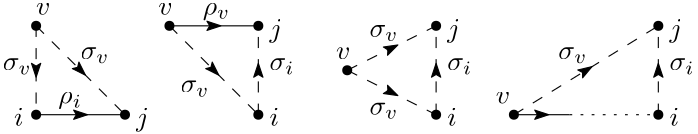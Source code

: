 <?xml version="1.0"?>
<!DOCTYPE ipe SYSTEM "ipe.dtd">
<ipe version="70218" creator="Ipe 7.2.24">
<info created="D:20241009130945" modified="D:20241009132119"/>
<ipestyle name="basic">
<symbol name="arrow/arc(spx)">
<path stroke="sym-stroke" fill="sym-stroke" pen="sym-pen">
0 0 m
-1 0.333 l
-1 -0.333 l
h
</path>
</symbol>
<symbol name="arrow/farc(spx)">
<path stroke="sym-stroke" fill="white" pen="sym-pen">
0 0 m
-1 0.333 l
-1 -0.333 l
h
</path>
</symbol>
<symbol name="arrow/ptarc(spx)">
<path stroke="sym-stroke" fill="sym-stroke" pen="sym-pen">
0 0 m
-1 0.333 l
-0.8 0 l
-1 -0.333 l
h
</path>
</symbol>
<symbol name="arrow/fptarc(spx)">
<path stroke="sym-stroke" fill="white" pen="sym-pen">
0 0 m
-1 0.333 l
-0.8 0 l
-1 -0.333 l
h
</path>
</symbol>
<symbol name="mark/circle(sx)" transformations="translations">
<path fill="sym-stroke">
0.6 0 0 0.6 0 0 e
0.4 0 0 0.4 0 0 e
</path>
</symbol>
<symbol name="mark/disk(sx)" transformations="translations">
<path fill="sym-stroke">
0.6 0 0 0.6 0 0 e
</path>
</symbol>
<symbol name="mark/fdisk(sfx)" transformations="translations">
<group>
<path fill="sym-fill">
0.5 0 0 0.5 0 0 e
</path>
<path fill="sym-stroke" fillrule="eofill">
0.6 0 0 0.6 0 0 e
0.4 0 0 0.4 0 0 e
</path>
</group>
</symbol>
<symbol name="mark/box(sx)" transformations="translations">
<path fill="sym-stroke" fillrule="eofill">
-0.6 -0.6 m
0.6 -0.6 l
0.6 0.6 l
-0.6 0.6 l
h
-0.4 -0.4 m
0.4 -0.4 l
0.4 0.4 l
-0.4 0.4 l
h
</path>
</symbol>
<symbol name="mark/square(sx)" transformations="translations">
<path fill="sym-stroke">
-0.6 -0.6 m
0.6 -0.6 l
0.6 0.6 l
-0.6 0.6 l
h
</path>
</symbol>
<symbol name="mark/fsquare(sfx)" transformations="translations">
<group>
<path fill="sym-fill">
-0.5 -0.5 m
0.5 -0.5 l
0.5 0.5 l
-0.5 0.5 l
h
</path>
<path fill="sym-stroke" fillrule="eofill">
-0.6 -0.6 m
0.6 -0.6 l
0.6 0.6 l
-0.6 0.6 l
h
-0.4 -0.4 m
0.4 -0.4 l
0.4 0.4 l
-0.4 0.4 l
h
</path>
</group>
</symbol>
<symbol name="mark/cross(sx)" transformations="translations">
<group>
<path fill="sym-stroke">
-0.43 -0.57 m
0.57 0.43 l
0.43 0.57 l
-0.57 -0.43 l
h
</path>
<path fill="sym-stroke">
-0.43 0.57 m
0.57 -0.43 l
0.43 -0.57 l
-0.57 0.43 l
h
</path>
</group>
</symbol>
<symbol name="arrow/fnormal(spx)">
<path stroke="sym-stroke" fill="white" pen="sym-pen">
0 0 m
-1 0.333 l
-1 -0.333 l
h
</path>
</symbol>
<symbol name="arrow/pointed(spx)">
<path stroke="sym-stroke" fill="sym-stroke" pen="sym-pen">
0 0 m
-1 0.333 l
-0.8 0 l
-1 -0.333 l
h
</path>
</symbol>
<symbol name="arrow/fpointed(spx)">
<path stroke="sym-stroke" fill="white" pen="sym-pen">
0 0 m
-1 0.333 l
-0.8 0 l
-1 -0.333 l
h
</path>
</symbol>
<symbol name="arrow/linear(spx)">
<path stroke="sym-stroke" pen="sym-pen">
-1 0.333 m
0 0 l
-1 -0.333 l
</path>
</symbol>
<symbol name="arrow/fdouble(spx)">
<path stroke="sym-stroke" fill="white" pen="sym-pen">
0 0 m
-1 0.333 l
-1 -0.333 l
h
-1 0 m
-2 0.333 l
-2 -0.333 l
h
</path>
</symbol>
<symbol name="arrow/double(spx)">
<path stroke="sym-stroke" fill="sym-stroke" pen="sym-pen">
0 0 m
-1 0.333 l
-1 -0.333 l
h
-1 0 m
-2 0.333 l
-2 -0.333 l
h
</path>
</symbol>
<symbol name="arrow/mid-normal(spx)">
<path stroke="sym-stroke" fill="sym-stroke" pen="sym-pen">
0.5 0 m
-0.5 0.333 l
-0.5 -0.333 l
h
</path>
</symbol>
<symbol name="arrow/mid-fnormal(spx)">
<path stroke="sym-stroke" fill="white" pen="sym-pen">
0.5 0 m
-0.5 0.333 l
-0.5 -0.333 l
h
</path>
</symbol>
<symbol name="arrow/mid-pointed(spx)">
<path stroke="sym-stroke" fill="sym-stroke" pen="sym-pen">
0.5 0 m
-0.5 0.333 l
-0.3 0 l
-0.5 -0.333 l
h
</path>
</symbol>
<symbol name="arrow/mid-fpointed(spx)">
<path stroke="sym-stroke" fill="white" pen="sym-pen">
0.5 0 m
-0.5 0.333 l
-0.3 0 l
-0.5 -0.333 l
h
</path>
</symbol>
<symbol name="arrow/mid-double(spx)">
<path stroke="sym-stroke" fill="sym-stroke" pen="sym-pen">
1 0 m
0 0.333 l
0 -0.333 l
h
0 0 m
-1 0.333 l
-1 -0.333 l
h
</path>
</symbol>
<symbol name="arrow/mid-fdouble(spx)">
<path stroke="sym-stroke" fill="white" pen="sym-pen">
1 0 m
0 0.333 l
0 -0.333 l
h
0 0 m
-1 0.333 l
-1 -0.333 l
h
</path>
</symbol>
<anglesize name="22.5 deg" value="22.5"/>
<anglesize name="30 deg" value="30"/>
<anglesize name="45 deg" value="45"/>
<anglesize name="60 deg" value="60"/>
<anglesize name="90 deg" value="90"/>
<arrowsize name="large" value="10"/>
<arrowsize name="small" value="5"/>
<arrowsize name="tiny" value="3"/>
<color name="blue" value="0 0 1"/>
<color name="brown" value="0.647 0.165 0.165"/>
<color name="darkblue" value="0 0 0.545"/>
<color name="darkcyan" value="0 0.545 0.545"/>
<color name="darkgray" value="0.663"/>
<color name="darkgreen" value="0 0.392 0"/>
<color name="darkmagenta" value="0.545 0 0.545"/>
<color name="darkorange" value="1 0.549 0"/>
<color name="darkred" value="0.545 0 0"/>
<color name="gold" value="1 0.843 0"/>
<color name="gray" value="0.745"/>
<color name="green" value="0 1 0"/>
<color name="lightblue" value="0.678 0.847 0.902"/>
<color name="lightcyan" value="0.878 1 1"/>
<color name="lightgray" value="0.827"/>
<color name="lightgreen" value="0.565 0.933 0.565"/>
<color name="lightyellow" value="1 1 0.878"/>
<color name="navy" value="0 0 0.502"/>
<color name="orange" value="1 0.647 0"/>
<color name="pink" value="1 0.753 0.796"/>
<color name="purple" value="0.627 0.125 0.941"/>
<color name="red" value="1 0 0"/>
<color name="seagreen" value="0.18 0.545 0.341"/>
<color name="turquoise" value="0.251 0.878 0.816"/>
<color name="violet" value="0.933 0.51 0.933"/>
<color name="yellow" value="1 1 0"/>
<dashstyle name="dash dot dotted" value="[4 2 1 2 1 2] 0"/>
<dashstyle name="dash dotted" value="[4 2 1 2] 0"/>
<dashstyle name="dashed" value="[4] 0"/>
<dashstyle name="dotted" value="[1 3] 0"/>
<gridsize name="10 pts (~3.5 mm)" value="10"/>
<gridsize name="14 pts (~5 mm)" value="14"/>
<gridsize name="16 pts (~6 mm)" value="16"/>
<gridsize name="20 pts (~7 mm)" value="20"/>
<gridsize name="28 pts (~10 mm)" value="28"/>
<gridsize name="32 pts (~12 mm)" value="32"/>
<gridsize name="4 pts" value="4"/>
<gridsize name="56 pts (~20 mm)" value="56"/>
<gridsize name="8 pts (~3 mm)" value="8"/>
<opacity name="10%" value="0.1"/>
<opacity name="30%" value="0.3"/>
<opacity name="50%" value="0.5"/>
<opacity name="75%" value="0.75"/>
<pen name="fat" value="1.2"/>
<pen name="heavier" value="0.8"/>
<pen name="ultrafat" value="2"/>
<symbolsize name="large" value="5"/>
<symbolsize name="small" value="2"/>
<symbolsize name="tiny" value="1.1"/>
<textsize name="Huge" value="\Huge"/>
<textsize name="LARGE" value="\LARGE"/>
<textsize name="Large" value="\Large"/>
<textsize name="footnote" value="\footnotesize"/>
<textsize name="huge" value="\huge"/>
<textsize name="large" value="\large"/>
<textsize name="small" value="\small"/>
<textsize name="tiny" value="\tiny"/>
<textstyle name="center" begin="\begin{center}" end="\end{center}"/>
<textstyle name="item" begin="\begin{itemize}\item{}" end="\end{itemize}"/>
<textstyle name="itemize" begin="\begin{itemize}" end="\end{itemize}"/>
<tiling name="falling" angle="-60" step="4" width="1"/>
<tiling name="rising" angle="30" step="4" width="1"/>
</ipestyle>
<page>
<layer name="alpha"/>
<view layers="alpha" active="alpha"/>
<use layer="alpha" name="mark/disk(sx)" pos="144 768" size="normal" stroke="black"/>
<use name="mark/disk(sx)" pos="144 736" size="normal" stroke="black"/>
<use name="mark/disk(sx)" pos="176 736" size="normal" stroke="black"/>
<use matrix="1 0 0 1 -16 0" name="mark/disk(sx)" pos="208 768" size="normal" stroke="black"/>
<use matrix="1 0 0 1 -16 0" name="mark/disk(sx)" pos="240 768" size="normal" stroke="black"/>
<use matrix="1 0 0 1 -16 0" name="mark/disk(sx)" pos="240 736" size="normal" stroke="black"/>
<use matrix="1 0 0 1 -16 0" name="mark/disk(sx)" pos="272 752" size="normal" stroke="black"/>
<use matrix="1 0 0 1 -16 0" name="mark/disk(sx)" pos="304 768" size="normal" stroke="black"/>
<use matrix="1 0 0 1 -16 0" name="mark/disk(sx)" pos="304 736" size="normal" stroke="black"/>
<use matrix="1.625 0 0 1 -230 0" name="mark/disk(sx)" pos="336 736" size="normal" stroke="black"/>
<use name="mark/disk(sx)" pos="368 768" size="normal" stroke="black"/>
<use name="mark/disk(sx)" pos="368 736" size="normal" stroke="black"/>
<path stroke="black" arrow="mid-pointed/small">
144 736 m
176 736 l
</path>
<path stroke="black" dash="dashed" arrow="mid-pointed/small">
144 768 m
144 736 l
</path>
<path stroke="black" dash="dashed" arrow="mid-pointed/small">
144 768 m
176 736 l
</path>
<path matrix="1 0 0 1 -16 0" stroke="black" arrow="mid-pointed/small">
208 768 m
240 768 l
</path>
<path matrix="1 0 0 1 -16 0" stroke="black" dash="dashed" arrow="mid-pointed/small">
208 768 m
240 736 l
</path>
<path matrix="1 0 0 1 -16 0" stroke="black" dash="dashed" arrow="mid-pointed/small">
240 736 m
240 768 l
</path>
<path matrix="1 0 0 1 -16 0" stroke="black" dash="dashed" arrow="mid-pointed/small">
304 736 m
304 768 l
</path>
<path matrix="1 0 0 1 -16 0" stroke="black" dash="dashed" arrow="mid-pointed/small">
272 752 m
304 768 l
</path>
<path matrix="1 0 0 1 -16 0" stroke="black" dash="dashed" arrow="mid-pointed/small">
272 752 m
304 736 l
</path>
<path matrix="1.625 0 0 1 -230 0" stroke="black" dash="dashed" arrow="mid-pointed/small">
336 736 m
368 768 l
</path>
<path stroke="black" dash="dashed" arrow="mid-pointed/small">
368 736 m
368 768 l
</path>
<text transformations="translations" pos="144 772" stroke="black" type="label" width="5.187" height="4.289" depth="0" valign="baseline" style="math">v</text>
<text matrix="1 0 0 1 44 0" transformations="translations" pos="144 772" stroke="black" type="label" width="5.187" height="4.289" depth="0" valign="baseline" style="math">v</text>
<text matrix="1 0 0 1 108 -16" transformations="translations" pos="144 772" stroke="black" type="label" width="5.187" height="4.289" depth="0" valign="baseline" style="math">v</text>
<text matrix="1.625 0 0 1 75.5 -32" transformations="translations" pos="144 772" stroke="black" type="label" width="5.187" height="4.289" depth="0" valign="baseline" style="math">v</text>
<text matrix="1 0 0 1 -4 4" transformations="translations" pos="140 728" stroke="black" type="label" width="3.432" height="6.571" depth="0" valign="baseline" style="math">i</text>
<text matrix="1 0 0 1 4 4" transformations="translations" pos="176 728" stroke="black" type="label" width="4.673" height="6.578" depth="1.93" valign="baseline" style="math">j</text>
<text matrix="1 0 0 1 52 36" transformations="translations" pos="176 728" stroke="black" type="label" width="4.673" height="6.578" depth="1.93" valign="baseline" style="math">j</text>
<text matrix="1 0 0 1 116 36" transformations="translations" pos="176 728" stroke="black" type="label" width="4.673" height="6.578" depth="1.93" valign="baseline" style="math">j</text>
<text matrix="1 0 0 1 196 36" transformations="translations" pos="176 728" stroke="black" type="label" width="4.673" height="6.578" depth="1.93" valign="baseline" style="math">j</text>
<text matrix="1 0 0 1 88 4" transformations="translations" pos="140 728" stroke="black" type="label" width="3.432" height="6.571" depth="0" valign="baseline" style="math">i</text>
<text matrix="1 0 0 1 152 4" transformations="translations" pos="140 728" stroke="black" type="label" width="3.432" height="6.571" depth="0" valign="baseline" style="math">i</text>
<text matrix="1 0 0 1 232 4" transformations="translations" pos="140 728" stroke="black" type="label" width="3.432" height="6.571" depth="0" valign="baseline" style="math">i</text>
<text matrix="1 0 0 1 -4 0" transformations="translations" pos="136 752" stroke="black" type="label" width="10.426" height="4.294" depth="1.49" valign="baseline" style="math">\sigma_v</text>
<text matrix="1 0 0 1 24 4" transformations="translations" pos="136 752" stroke="black" type="label" width="10.426" height="4.294" depth="1.49" valign="baseline" style="math">\sigma_v</text>
<text matrix="1 0 0 1 16 -12" transformations="translations" pos="136 752" stroke="black" type="label" width="8.468" height="4.297" depth="1.93" valign="baseline" style="math">\rho_i</text>
<text matrix="1 0 0 1 92 0" transformations="translations" pos="136 752" stroke="black" type="label" width="9.01" height="4.294" depth="1.49" valign="baseline" style="math">\sigma_i</text>
<text matrix="1 0 0 1 156 0" transformations="translations" pos="136 752" stroke="black" type="label" width="9.01" height="4.294" depth="1.49" valign="baseline" style="math">\sigma_i</text>
<text matrix="1 0 0 1 236 0" transformations="translations" pos="136 752" stroke="black" type="label" width="9.01" height="4.294" depth="1.49" valign="baseline" style="math">\sigma_i</text>
<text matrix="1 0 0 1 68 20" transformations="translations" pos="136 752" stroke="black" type="label" width="9.884" height="4.297" depth="1.93" valign="baseline" style="math">\rho_v</text>
<text matrix="1 0 0 1 60 -8" transformations="translations" pos="136 752" stroke="black" type="label" width="10.426" height="4.294" depth="1.49" valign="baseline" style="math">\sigma_v</text>
<text matrix="1 0 0 1 128 12" transformations="translations" pos="136 752" stroke="black" type="label" width="10.426" height="4.294" depth="1.49" valign="baseline" style="math">\sigma_v</text>
<text matrix="1 0 0 1 128 -16" transformations="translations" pos="136 752" stroke="black" type="label" width="10.426" height="4.294" depth="1.49" valign="baseline" style="math">\sigma_v</text>
<text matrix="1 0 0 1 196 4" transformations="translations" pos="136 752" stroke="black" type="label" width="10.426" height="4.294" depth="1.49" valign="baseline" style="math">\sigma_v</text>
<path matrix="1 0 0 1 -8 0" stroke="black" arrow="mid-pointed/small">
324 736 m
344 736 l
</path>
<path matrix="1 0 0 1 -8 0" stroke="black" dash="dotted">
344 736 m
376 736 l
</path>
</page>
</ipe>
